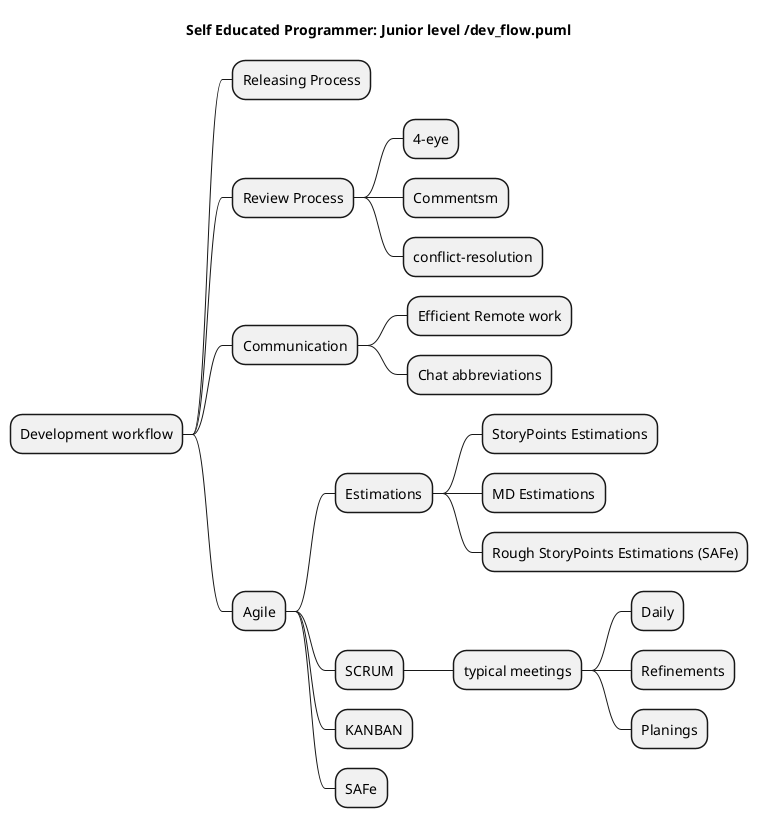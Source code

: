 @startmindmap
title Self Educated Programmer: Junior level /dev_flow.puml


* Development workflow
** Releasing Process
** Review Process
*** 4-eye
*** Commentsm
*** conflict-resolution
** Communication
*** Efficient Remote work
*** Chat abbreviations
** Agile
*** Estimations
**** StoryPoints Estimations
**** MD Estimations
**** Rough StoryPoints Estimations (SAFe)
*** SCRUM
**** typical meetings
***** Daily
***** Refinements
***** Planings
*** KANBAN
*** SAFe
@endmindmap
